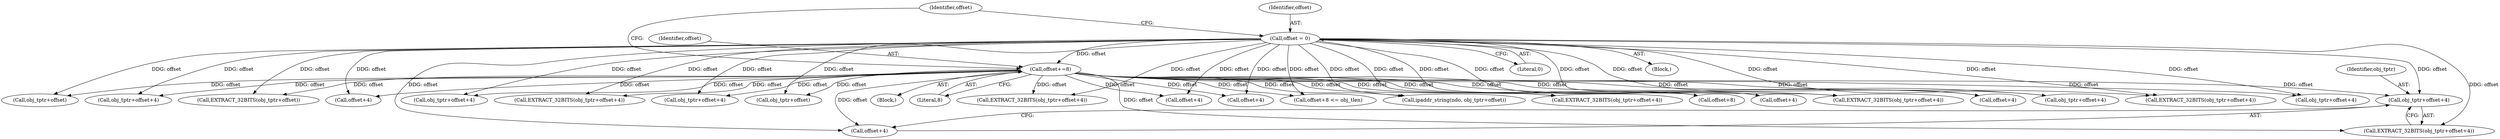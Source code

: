 digraph "0_tcpdump_d97e94223720684c6aa740ff219e0d19426c2220@pointer" {
"1001223" [label="(Call,obj_tptr+offset+4)"];
"1001179" [label="(Call,offset = 0)"];
"1001283" [label="(Call,offset+=8)"];
"1001180" [label="(Identifier,offset)"];
"1001197" [label="(Call,obj_tptr+offset)"];
"1001200" [label="(Call,EXTRACT_32BITS(obj_tptr+offset))"];
"1001212" [label="(Call,EXTRACT_32BITS(obj_tptr+offset+4))"];
"1001181" [label="(Literal,0)"];
"1001253" [label="(Call,offset+4)"];
"1001223" [label="(Call,obj_tptr+offset+4)"];
"1001241" [label="(Call,offset+4)"];
"1001188" [label="(Block,)"];
"1001224" [label="(Identifier,obj_tptr)"];
"1001213" [label="(Call,obj_tptr+offset+4)"];
"1001201" [label="(Call,obj_tptr+offset)"];
"1001285" [label="(Literal,8)"];
"1001225" [label="(Call,offset+4)"];
"1001185" [label="(Identifier,offset)"];
"1001277" [label="(Call,obj_tptr+offset+4)"];
"1001179" [label="(Call,offset = 0)"];
"1001271" [label="(Call,offset+4)"];
"1001283" [label="(Call,offset+=8)"];
"1001183" [label="(Call,offset+8 <= obj_tlen)"];
"1001195" [label="(Call,ipaddr_string(ndo, obj_tptr+offset))"];
"1001184" [label="(Call,offset+8)"];
"1001215" [label="(Call,offset+4)"];
"1001276" [label="(Call,EXTRACT_32BITS(obj_tptr+offset+4))"];
"1001269" [label="(Call,obj_tptr+offset+4)"];
"1001279" [label="(Call,offset+4)"];
"1001284" [label="(Identifier,offset)"];
"1001251" [label="(Call,obj_tptr+offset+4)"];
"1001268" [label="(Call,EXTRACT_32BITS(obj_tptr+offset+4))"];
"1001177" [label="(Block,)"];
"1001250" [label="(Call,EXTRACT_32BITS(obj_tptr+offset+4))"];
"1001222" [label="(Call,EXTRACT_32BITS(obj_tptr+offset+4))"];
"1001239" [label="(Call,obj_tptr+offset+4)"];
"1001238" [label="(Call,EXTRACT_32BITS(obj_tptr+offset+4))"];
"1001223" -> "1001222"  [label="AST: "];
"1001223" -> "1001225"  [label="CFG: "];
"1001224" -> "1001223"  [label="AST: "];
"1001225" -> "1001223"  [label="AST: "];
"1001222" -> "1001223"  [label="CFG: "];
"1001179" -> "1001223"  [label="DDG: offset"];
"1001283" -> "1001223"  [label="DDG: offset"];
"1001179" -> "1001177"  [label="AST: "];
"1001179" -> "1001181"  [label="CFG: "];
"1001180" -> "1001179"  [label="AST: "];
"1001181" -> "1001179"  [label="AST: "];
"1001185" -> "1001179"  [label="CFG: "];
"1001179" -> "1001183"  [label="DDG: offset"];
"1001179" -> "1001184"  [label="DDG: offset"];
"1001179" -> "1001195"  [label="DDG: offset"];
"1001179" -> "1001197"  [label="DDG: offset"];
"1001179" -> "1001200"  [label="DDG: offset"];
"1001179" -> "1001201"  [label="DDG: offset"];
"1001179" -> "1001212"  [label="DDG: offset"];
"1001179" -> "1001213"  [label="DDG: offset"];
"1001179" -> "1001215"  [label="DDG: offset"];
"1001179" -> "1001222"  [label="DDG: offset"];
"1001179" -> "1001225"  [label="DDG: offset"];
"1001179" -> "1001238"  [label="DDG: offset"];
"1001179" -> "1001239"  [label="DDG: offset"];
"1001179" -> "1001241"  [label="DDG: offset"];
"1001179" -> "1001250"  [label="DDG: offset"];
"1001179" -> "1001251"  [label="DDG: offset"];
"1001179" -> "1001253"  [label="DDG: offset"];
"1001179" -> "1001268"  [label="DDG: offset"];
"1001179" -> "1001269"  [label="DDG: offset"];
"1001179" -> "1001271"  [label="DDG: offset"];
"1001179" -> "1001276"  [label="DDG: offset"];
"1001179" -> "1001277"  [label="DDG: offset"];
"1001179" -> "1001279"  [label="DDG: offset"];
"1001179" -> "1001283"  [label="DDG: offset"];
"1001283" -> "1001188"  [label="AST: "];
"1001283" -> "1001285"  [label="CFG: "];
"1001284" -> "1001283"  [label="AST: "];
"1001285" -> "1001283"  [label="AST: "];
"1001185" -> "1001283"  [label="CFG: "];
"1001283" -> "1001183"  [label="DDG: offset"];
"1001283" -> "1001184"  [label="DDG: offset"];
"1001283" -> "1001195"  [label="DDG: offset"];
"1001283" -> "1001197"  [label="DDG: offset"];
"1001283" -> "1001200"  [label="DDG: offset"];
"1001283" -> "1001201"  [label="DDG: offset"];
"1001283" -> "1001212"  [label="DDG: offset"];
"1001283" -> "1001213"  [label="DDG: offset"];
"1001283" -> "1001215"  [label="DDG: offset"];
"1001283" -> "1001222"  [label="DDG: offset"];
"1001283" -> "1001225"  [label="DDG: offset"];
"1001283" -> "1001238"  [label="DDG: offset"];
"1001283" -> "1001239"  [label="DDG: offset"];
"1001283" -> "1001241"  [label="DDG: offset"];
"1001283" -> "1001250"  [label="DDG: offset"];
"1001283" -> "1001251"  [label="DDG: offset"];
"1001283" -> "1001253"  [label="DDG: offset"];
"1001283" -> "1001268"  [label="DDG: offset"];
"1001283" -> "1001269"  [label="DDG: offset"];
"1001283" -> "1001271"  [label="DDG: offset"];
"1001283" -> "1001276"  [label="DDG: offset"];
"1001283" -> "1001277"  [label="DDG: offset"];
"1001283" -> "1001279"  [label="DDG: offset"];
}
